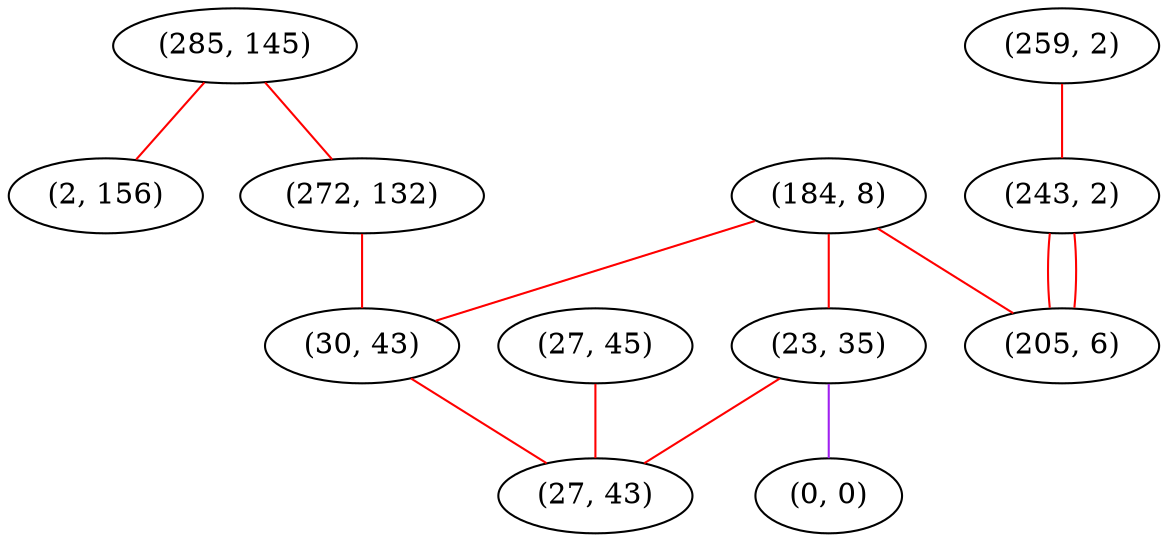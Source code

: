 graph "" {
"(285, 145)";
"(259, 2)";
"(184, 8)";
"(2, 156)";
"(272, 132)";
"(27, 45)";
"(30, 43)";
"(23, 35)";
"(243, 2)";
"(0, 0)";
"(27, 43)";
"(205, 6)";
"(285, 145)" -- "(2, 156)"  [color=red, key=0, weight=1];
"(285, 145)" -- "(272, 132)"  [color=red, key=0, weight=1];
"(259, 2)" -- "(243, 2)"  [color=red, key=0, weight=1];
"(184, 8)" -- "(30, 43)"  [color=red, key=0, weight=1];
"(184, 8)" -- "(23, 35)"  [color=red, key=0, weight=1];
"(184, 8)" -- "(205, 6)"  [color=red, key=0, weight=1];
"(272, 132)" -- "(30, 43)"  [color=red, key=0, weight=1];
"(27, 45)" -- "(27, 43)"  [color=red, key=0, weight=1];
"(30, 43)" -- "(27, 43)"  [color=red, key=0, weight=1];
"(23, 35)" -- "(27, 43)"  [color=red, key=0, weight=1];
"(23, 35)" -- "(0, 0)"  [color=purple, key=0, weight=4];
"(243, 2)" -- "(205, 6)"  [color=red, key=0, weight=1];
"(243, 2)" -- "(205, 6)"  [color=red, key=1, weight=1];
}
